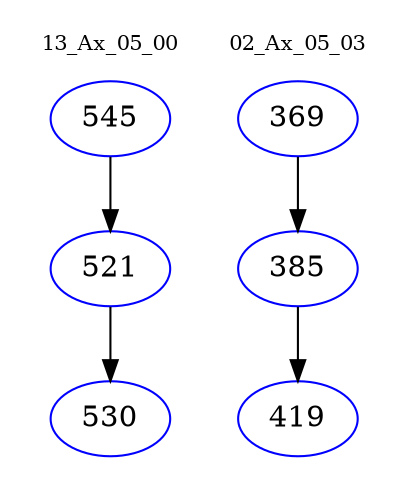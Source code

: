 digraph{
subgraph cluster_0 {
color = white
label = "13_Ax_05_00";
fontsize=10;
T0_545 [label="545", color="blue"]
T0_545 -> T0_521 [color="black"]
T0_521 [label="521", color="blue"]
T0_521 -> T0_530 [color="black"]
T0_530 [label="530", color="blue"]
}
subgraph cluster_1 {
color = white
label = "02_Ax_05_03";
fontsize=10;
T1_369 [label="369", color="blue"]
T1_369 -> T1_385 [color="black"]
T1_385 [label="385", color="blue"]
T1_385 -> T1_419 [color="black"]
T1_419 [label="419", color="blue"]
}
}

